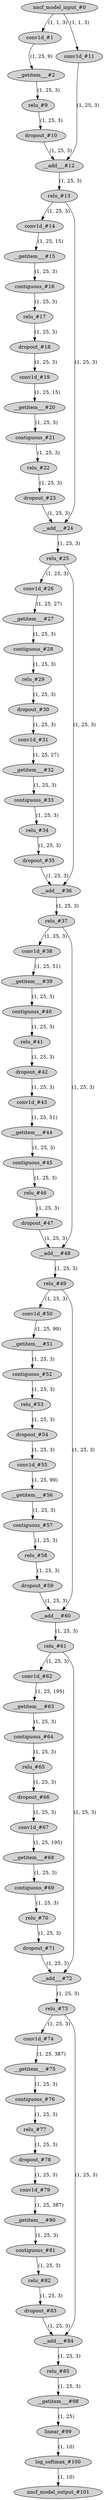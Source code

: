 strict digraph  {
"0 /nncf_model_input_0" [id=0, label="nncf_model_input_#0", style=filled, type=nncf_model_input];
"1 TCN/TemporalConvNet[tcn]/Sequential[network]/TemporalBlock[0]/Sequential[net]/NNCFConv1d[0]/conv1d_0" [id=1, label="conv1d_#1", style=filled, type=conv1d];
"2 TCN/TemporalConvNet[tcn]/Sequential[network]/TemporalBlock[0]/Sequential[net]/Chomp1d[1]/__getitem___0" [id=2, label="__getitem___#2", style=filled, type=__getitem__];
"3 TCN/TemporalConvNet[tcn]/Sequential[network]/TemporalBlock[0]/Sequential[net]/ReLU[6]/relu_0" [id=3, label="relu_#9", style=filled, type=relu];
"4 TCN/TemporalConvNet[tcn]/Sequential[network]/TemporalBlock[0]/Sequential[net]/Dropout[7]/dropout_0" [id=4, label="dropout_#10", style=filled, type=dropout];
"5 TCN/TemporalConvNet[tcn]/Sequential[network]/TemporalBlock[0]/NNCFConv1d[downsample]/conv1d_0" [id=5, label="conv1d_#11", style=filled, type=conv1d];
"6 TCN/TemporalConvNet[tcn]/Sequential[network]/TemporalBlock[0]/__add___0" [id=6, label="__add___#12", style=filled, type=__add__];
"7 TCN/TemporalConvNet[tcn]/Sequential[network]/TemporalBlock[0]/ReLU[relu]/relu_0" [id=7, label="relu_#13", style=filled, type=relu];
"8 TCN/TemporalConvNet[tcn]/Sequential[network]/TemporalBlock[1]/Sequential[net]/NNCFConv1d[0]/conv1d_0" [id=8, label="conv1d_#14", style=filled, type=conv1d];
"9 TCN/TemporalConvNet[tcn]/Sequential[network]/TemporalBlock[1]/Sequential[net]/Chomp1d[1]/__getitem___0" [id=9, label="__getitem___#15", style=filled, type=__getitem__];
"10 TCN/TemporalConvNet[tcn]/Sequential[network]/TemporalBlock[1]/Sequential[net]/Chomp1d[1]/contiguous_0" [id=10, label="contiguous_#16", style=filled, type=contiguous];
"11 TCN/TemporalConvNet[tcn]/Sequential[network]/TemporalBlock[1]/Sequential[net]/ReLU[2]/relu_0" [id=11, label="relu_#17", style=filled, type=relu];
"12 TCN/TemporalConvNet[tcn]/Sequential[network]/TemporalBlock[1]/Sequential[net]/Dropout[3]/dropout_0" [id=12, label="dropout_#18", style=filled, type=dropout];
"13 TCN/TemporalConvNet[tcn]/Sequential[network]/TemporalBlock[1]/Sequential[net]/NNCFConv1d[4]/conv1d_0" [id=13, label="conv1d_#19", style=filled, type=conv1d];
"14 TCN/TemporalConvNet[tcn]/Sequential[network]/TemporalBlock[1]/Sequential[net]/Chomp1d[5]/__getitem___0" [id=14, label="__getitem___#20", style=filled, type=__getitem__];
"15 TCN/TemporalConvNet[tcn]/Sequential[network]/TemporalBlock[1]/Sequential[net]/Chomp1d[5]/contiguous_0" [id=15, label="contiguous_#21", style=filled, type=contiguous];
"16 TCN/TemporalConvNet[tcn]/Sequential[network]/TemporalBlock[1]/Sequential[net]/ReLU[6]/relu_0" [id=16, label="relu_#22", style=filled, type=relu];
"17 TCN/TemporalConvNet[tcn]/Sequential[network]/TemporalBlock[1]/Sequential[net]/Dropout[7]/dropout_0" [id=17, label="dropout_#23", style=filled, type=dropout];
"18 TCN/TemporalConvNet[tcn]/Sequential[network]/TemporalBlock[1]/__add___0" [id=18, label="__add___#24", style=filled, type=__add__];
"19 TCN/TemporalConvNet[tcn]/Sequential[network]/TemporalBlock[1]/ReLU[relu]/relu_0" [id=19, label="relu_#25", style=filled, type=relu];
"20 TCN/TemporalConvNet[tcn]/Sequential[network]/TemporalBlock[2]/Sequential[net]/NNCFConv1d[0]/conv1d_0" [id=20, label="conv1d_#26", style=filled, type=conv1d];
"21 TCN/TemporalConvNet[tcn]/Sequential[network]/TemporalBlock[2]/Sequential[net]/Chomp1d[1]/__getitem___0" [id=21, label="__getitem___#27", style=filled, type=__getitem__];
"22 TCN/TemporalConvNet[tcn]/Sequential[network]/TemporalBlock[2]/Sequential[net]/Chomp1d[1]/contiguous_0" [id=22, label="contiguous_#28", style=filled, type=contiguous];
"23 TCN/TemporalConvNet[tcn]/Sequential[network]/TemporalBlock[2]/Sequential[net]/ReLU[2]/relu_0" [id=23, label="relu_#29", style=filled, type=relu];
"24 TCN/TemporalConvNet[tcn]/Sequential[network]/TemporalBlock[2]/Sequential[net]/Dropout[3]/dropout_0" [id=24, label="dropout_#30", style=filled, type=dropout];
"25 TCN/TemporalConvNet[tcn]/Sequential[network]/TemporalBlock[2]/Sequential[net]/NNCFConv1d[4]/conv1d_0" [id=25, label="conv1d_#31", style=filled, type=conv1d];
"26 TCN/TemporalConvNet[tcn]/Sequential[network]/TemporalBlock[2]/Sequential[net]/Chomp1d[5]/__getitem___0" [id=26, label="__getitem___#32", style=filled, type=__getitem__];
"27 TCN/TemporalConvNet[tcn]/Sequential[network]/TemporalBlock[2]/Sequential[net]/Chomp1d[5]/contiguous_0" [id=27, label="contiguous_#33", style=filled, type=contiguous];
"28 TCN/TemporalConvNet[tcn]/Sequential[network]/TemporalBlock[2]/Sequential[net]/ReLU[6]/relu_0" [id=28, label="relu_#34", style=filled, type=relu];
"29 TCN/TemporalConvNet[tcn]/Sequential[network]/TemporalBlock[2]/Sequential[net]/Dropout[7]/dropout_0" [id=29, label="dropout_#35", style=filled, type=dropout];
"30 TCN/TemporalConvNet[tcn]/Sequential[network]/TemporalBlock[2]/__add___0" [id=30, label="__add___#36", style=filled, type=__add__];
"31 TCN/TemporalConvNet[tcn]/Sequential[network]/TemporalBlock[2]/ReLU[relu]/relu_0" [id=31, label="relu_#37", style=filled, type=relu];
"32 TCN/TemporalConvNet[tcn]/Sequential[network]/TemporalBlock[3]/Sequential[net]/NNCFConv1d[0]/conv1d_0" [id=32, label="conv1d_#38", style=filled, type=conv1d];
"33 TCN/TemporalConvNet[tcn]/Sequential[network]/TemporalBlock[3]/Sequential[net]/Chomp1d[1]/__getitem___0" [id=33, label="__getitem___#39", style=filled, type=__getitem__];
"34 TCN/TemporalConvNet[tcn]/Sequential[network]/TemporalBlock[3]/Sequential[net]/Chomp1d[1]/contiguous_0" [id=34, label="contiguous_#40", style=filled, type=contiguous];
"35 TCN/TemporalConvNet[tcn]/Sequential[network]/TemporalBlock[3]/Sequential[net]/ReLU[2]/relu_0" [id=35, label="relu_#41", style=filled, type=relu];
"36 TCN/TemporalConvNet[tcn]/Sequential[network]/TemporalBlock[3]/Sequential[net]/Dropout[3]/dropout_0" [id=36, label="dropout_#42", style=filled, type=dropout];
"37 TCN/TemporalConvNet[tcn]/Sequential[network]/TemporalBlock[3]/Sequential[net]/NNCFConv1d[4]/conv1d_0" [id=37, label="conv1d_#43", style=filled, type=conv1d];
"38 TCN/TemporalConvNet[tcn]/Sequential[network]/TemporalBlock[3]/Sequential[net]/Chomp1d[5]/__getitem___0" [id=38, label="__getitem___#44", style=filled, type=__getitem__];
"39 TCN/TemporalConvNet[tcn]/Sequential[network]/TemporalBlock[3]/Sequential[net]/Chomp1d[5]/contiguous_0" [id=39, label="contiguous_#45", style=filled, type=contiguous];
"40 TCN/TemporalConvNet[tcn]/Sequential[network]/TemporalBlock[3]/Sequential[net]/ReLU[6]/relu_0" [id=40, label="relu_#46", style=filled, type=relu];
"41 TCN/TemporalConvNet[tcn]/Sequential[network]/TemporalBlock[3]/Sequential[net]/Dropout[7]/dropout_0" [id=41, label="dropout_#47", style=filled, type=dropout];
"42 TCN/TemporalConvNet[tcn]/Sequential[network]/TemporalBlock[3]/__add___0" [id=42, label="__add___#48", style=filled, type=__add__];
"43 TCN/TemporalConvNet[tcn]/Sequential[network]/TemporalBlock[3]/ReLU[relu]/relu_0" [id=43, label="relu_#49", style=filled, type=relu];
"44 TCN/TemporalConvNet[tcn]/Sequential[network]/TemporalBlock[4]/Sequential[net]/NNCFConv1d[0]/conv1d_0" [id=44, label="conv1d_#50", style=filled, type=conv1d];
"45 TCN/TemporalConvNet[tcn]/Sequential[network]/TemporalBlock[4]/Sequential[net]/Chomp1d[1]/__getitem___0" [id=45, label="__getitem___#51", style=filled, type=__getitem__];
"46 TCN/TemporalConvNet[tcn]/Sequential[network]/TemporalBlock[4]/Sequential[net]/Chomp1d[1]/contiguous_0" [id=46, label="contiguous_#52", style=filled, type=contiguous];
"47 TCN/TemporalConvNet[tcn]/Sequential[network]/TemporalBlock[4]/Sequential[net]/ReLU[2]/relu_0" [id=47, label="relu_#53", style=filled, type=relu];
"48 TCN/TemporalConvNet[tcn]/Sequential[network]/TemporalBlock[4]/Sequential[net]/Dropout[3]/dropout_0" [id=48, label="dropout_#54", style=filled, type=dropout];
"49 TCN/TemporalConvNet[tcn]/Sequential[network]/TemporalBlock[4]/Sequential[net]/NNCFConv1d[4]/conv1d_0" [id=49, label="conv1d_#55", style=filled, type=conv1d];
"50 TCN/TemporalConvNet[tcn]/Sequential[network]/TemporalBlock[4]/Sequential[net]/Chomp1d[5]/__getitem___0" [id=50, label="__getitem___#56", style=filled, type=__getitem__];
"51 TCN/TemporalConvNet[tcn]/Sequential[network]/TemporalBlock[4]/Sequential[net]/Chomp1d[5]/contiguous_0" [id=51, label="contiguous_#57", style=filled, type=contiguous];
"52 TCN/TemporalConvNet[tcn]/Sequential[network]/TemporalBlock[4]/Sequential[net]/ReLU[6]/relu_0" [id=52, label="relu_#58", style=filled, type=relu];
"53 TCN/TemporalConvNet[tcn]/Sequential[network]/TemporalBlock[4]/Sequential[net]/Dropout[7]/dropout_0" [id=53, label="dropout_#59", style=filled, type=dropout];
"54 TCN/TemporalConvNet[tcn]/Sequential[network]/TemporalBlock[4]/__add___0" [id=54, label="__add___#60", style=filled, type=__add__];
"55 TCN/TemporalConvNet[tcn]/Sequential[network]/TemporalBlock[4]/ReLU[relu]/relu_0" [id=55, label="relu_#61", style=filled, type=relu];
"56 TCN/TemporalConvNet[tcn]/Sequential[network]/TemporalBlock[5]/Sequential[net]/NNCFConv1d[0]/conv1d_0" [id=56, label="conv1d_#62", style=filled, type=conv1d];
"57 TCN/TemporalConvNet[tcn]/Sequential[network]/TemporalBlock[5]/Sequential[net]/Chomp1d[1]/__getitem___0" [id=57, label="__getitem___#63", style=filled, type=__getitem__];
"58 TCN/TemporalConvNet[tcn]/Sequential[network]/TemporalBlock[5]/Sequential[net]/Chomp1d[1]/contiguous_0" [id=58, label="contiguous_#64", style=filled, type=contiguous];
"59 TCN/TemporalConvNet[tcn]/Sequential[network]/TemporalBlock[5]/Sequential[net]/ReLU[2]/relu_0" [id=59, label="relu_#65", style=filled, type=relu];
"60 TCN/TemporalConvNet[tcn]/Sequential[network]/TemporalBlock[5]/Sequential[net]/Dropout[3]/dropout_0" [id=60, label="dropout_#66", style=filled, type=dropout];
"61 TCN/TemporalConvNet[tcn]/Sequential[network]/TemporalBlock[5]/Sequential[net]/NNCFConv1d[4]/conv1d_0" [id=61, label="conv1d_#67", style=filled, type=conv1d];
"62 TCN/TemporalConvNet[tcn]/Sequential[network]/TemporalBlock[5]/Sequential[net]/Chomp1d[5]/__getitem___0" [id=62, label="__getitem___#68", style=filled, type=__getitem__];
"63 TCN/TemporalConvNet[tcn]/Sequential[network]/TemporalBlock[5]/Sequential[net]/Chomp1d[5]/contiguous_0" [id=63, label="contiguous_#69", style=filled, type=contiguous];
"64 TCN/TemporalConvNet[tcn]/Sequential[network]/TemporalBlock[5]/Sequential[net]/ReLU[6]/relu_0" [id=64, label="relu_#70", style=filled, type=relu];
"65 TCN/TemporalConvNet[tcn]/Sequential[network]/TemporalBlock[5]/Sequential[net]/Dropout[7]/dropout_0" [id=65, label="dropout_#71", style=filled, type=dropout];
"66 TCN/TemporalConvNet[tcn]/Sequential[network]/TemporalBlock[5]/__add___0" [id=66, label="__add___#72", style=filled, type=__add__];
"67 TCN/TemporalConvNet[tcn]/Sequential[network]/TemporalBlock[5]/ReLU[relu]/relu_0" [id=67, label="relu_#73", style=filled, type=relu];
"68 TCN/TemporalConvNet[tcn]/Sequential[network]/TemporalBlock[6]/Sequential[net]/NNCFConv1d[0]/conv1d_0" [id=68, label="conv1d_#74", style=filled, type=conv1d];
"69 TCN/TemporalConvNet[tcn]/Sequential[network]/TemporalBlock[6]/Sequential[net]/Chomp1d[1]/__getitem___0" [id=69, label="__getitem___#75", style=filled, type=__getitem__];
"70 TCN/TemporalConvNet[tcn]/Sequential[network]/TemporalBlock[6]/Sequential[net]/Chomp1d[1]/contiguous_0" [id=70, label="contiguous_#76", style=filled, type=contiguous];
"71 TCN/TemporalConvNet[tcn]/Sequential[network]/TemporalBlock[6]/Sequential[net]/ReLU[2]/relu_0" [id=71, label="relu_#77", style=filled, type=relu];
"72 TCN/TemporalConvNet[tcn]/Sequential[network]/TemporalBlock[6]/Sequential[net]/Dropout[3]/dropout_0" [id=72, label="dropout_#78", style=filled, type=dropout];
"73 TCN/TemporalConvNet[tcn]/Sequential[network]/TemporalBlock[6]/Sequential[net]/NNCFConv1d[4]/conv1d_0" [id=73, label="conv1d_#79", style=filled, type=conv1d];
"74 TCN/TemporalConvNet[tcn]/Sequential[network]/TemporalBlock[6]/Sequential[net]/Chomp1d[5]/__getitem___0" [id=74, label="__getitem___#80", style=filled, type=__getitem__];
"75 TCN/TemporalConvNet[tcn]/Sequential[network]/TemporalBlock[6]/Sequential[net]/Chomp1d[5]/contiguous_0" [id=75, label="contiguous_#81", style=filled, type=contiguous];
"76 TCN/TemporalConvNet[tcn]/Sequential[network]/TemporalBlock[6]/Sequential[net]/ReLU[6]/relu_0" [id=76, label="relu_#82", style=filled, type=relu];
"77 TCN/TemporalConvNet[tcn]/Sequential[network]/TemporalBlock[6]/Sequential[net]/Dropout[7]/dropout_0" [id=77, label="dropout_#83", style=filled, type=dropout];
"78 TCN/TemporalConvNet[tcn]/Sequential[network]/TemporalBlock[6]/__add___0" [id=78, label="__add___#84", style=filled, type=__add__];
"79 TCN/TemporalConvNet[tcn]/Sequential[network]/TemporalBlock[6]/ReLU[relu]/relu_0" [id=79, label="relu_#85", style=filled, type=relu];
"80 TCN/__getitem___0" [id=80, label="__getitem___#98", style=filled, type=__getitem__];
"81 TCN/NNCFLinear[linear]/linear_0" [id=81, label="linear_#99", style=filled, type=linear];
"82 TCN/log_softmax_0" [id=82, label="log_softmax_#100", style=filled, type=log_softmax];
"83 /nncf_model_output_0" [id=83, label="nncf_model_output_#101", style=filled, type=nncf_model_output];
"0 /nncf_model_input_0" -> "1 TCN/TemporalConvNet[tcn]/Sequential[network]/TemporalBlock[0]/Sequential[net]/NNCFConv1d[0]/conv1d_0"  [label="(1, 1, 3)", style=solid];
"0 /nncf_model_input_0" -> "5 TCN/TemporalConvNet[tcn]/Sequential[network]/TemporalBlock[0]/NNCFConv1d[downsample]/conv1d_0"  [label="(1, 1, 3)", style=solid];
"1 TCN/TemporalConvNet[tcn]/Sequential[network]/TemporalBlock[0]/Sequential[net]/NNCFConv1d[0]/conv1d_0" -> "2 TCN/TemporalConvNet[tcn]/Sequential[network]/TemporalBlock[0]/Sequential[net]/Chomp1d[1]/__getitem___0"  [label="(1, 25, 9)", style=solid];
"2 TCN/TemporalConvNet[tcn]/Sequential[network]/TemporalBlock[0]/Sequential[net]/Chomp1d[1]/__getitem___0" -> "3 TCN/TemporalConvNet[tcn]/Sequential[network]/TemporalBlock[0]/Sequential[net]/ReLU[6]/relu_0"  [label="(1, 25, 3)", style=solid];
"3 TCN/TemporalConvNet[tcn]/Sequential[network]/TemporalBlock[0]/Sequential[net]/ReLU[6]/relu_0" -> "4 TCN/TemporalConvNet[tcn]/Sequential[network]/TemporalBlock[0]/Sequential[net]/Dropout[7]/dropout_0"  [label="(1, 25, 3)", style=solid];
"4 TCN/TemporalConvNet[tcn]/Sequential[network]/TemporalBlock[0]/Sequential[net]/Dropout[7]/dropout_0" -> "6 TCN/TemporalConvNet[tcn]/Sequential[network]/TemporalBlock[0]/__add___0"  [label="(1, 25, 3)", style=solid];
"5 TCN/TemporalConvNet[tcn]/Sequential[network]/TemporalBlock[0]/NNCFConv1d[downsample]/conv1d_0" -> "6 TCN/TemporalConvNet[tcn]/Sequential[network]/TemporalBlock[0]/__add___0"  [label="(1, 25, 3)", style=solid];
"6 TCN/TemporalConvNet[tcn]/Sequential[network]/TemporalBlock[0]/__add___0" -> "7 TCN/TemporalConvNet[tcn]/Sequential[network]/TemporalBlock[0]/ReLU[relu]/relu_0"  [label="(1, 25, 3)", style=solid];
"7 TCN/TemporalConvNet[tcn]/Sequential[network]/TemporalBlock[0]/ReLU[relu]/relu_0" -> "8 TCN/TemporalConvNet[tcn]/Sequential[network]/TemporalBlock[1]/Sequential[net]/NNCFConv1d[0]/conv1d_0"  [label="(1, 25, 3)", style=solid];
"7 TCN/TemporalConvNet[tcn]/Sequential[network]/TemporalBlock[0]/ReLU[relu]/relu_0" -> "18 TCN/TemporalConvNet[tcn]/Sequential[network]/TemporalBlock[1]/__add___0"  [label="(1, 25, 3)", style=solid];
"8 TCN/TemporalConvNet[tcn]/Sequential[network]/TemporalBlock[1]/Sequential[net]/NNCFConv1d[0]/conv1d_0" -> "9 TCN/TemporalConvNet[tcn]/Sequential[network]/TemporalBlock[1]/Sequential[net]/Chomp1d[1]/__getitem___0"  [label="(1, 25, 15)", style=solid];
"9 TCN/TemporalConvNet[tcn]/Sequential[network]/TemporalBlock[1]/Sequential[net]/Chomp1d[1]/__getitem___0" -> "10 TCN/TemporalConvNet[tcn]/Sequential[network]/TemporalBlock[1]/Sequential[net]/Chomp1d[1]/contiguous_0"  [label="(1, 25, 3)", style=solid];
"10 TCN/TemporalConvNet[tcn]/Sequential[network]/TemporalBlock[1]/Sequential[net]/Chomp1d[1]/contiguous_0" -> "11 TCN/TemporalConvNet[tcn]/Sequential[network]/TemporalBlock[1]/Sequential[net]/ReLU[2]/relu_0"  [label="(1, 25, 3)", style=solid];
"11 TCN/TemporalConvNet[tcn]/Sequential[network]/TemporalBlock[1]/Sequential[net]/ReLU[2]/relu_0" -> "12 TCN/TemporalConvNet[tcn]/Sequential[network]/TemporalBlock[1]/Sequential[net]/Dropout[3]/dropout_0"  [label="(1, 25, 3)", style=solid];
"12 TCN/TemporalConvNet[tcn]/Sequential[network]/TemporalBlock[1]/Sequential[net]/Dropout[3]/dropout_0" -> "13 TCN/TemporalConvNet[tcn]/Sequential[network]/TemporalBlock[1]/Sequential[net]/NNCFConv1d[4]/conv1d_0"  [label="(1, 25, 3)", style=solid];
"13 TCN/TemporalConvNet[tcn]/Sequential[network]/TemporalBlock[1]/Sequential[net]/NNCFConv1d[4]/conv1d_0" -> "14 TCN/TemporalConvNet[tcn]/Sequential[network]/TemporalBlock[1]/Sequential[net]/Chomp1d[5]/__getitem___0"  [label="(1, 25, 15)", style=solid];
"14 TCN/TemporalConvNet[tcn]/Sequential[network]/TemporalBlock[1]/Sequential[net]/Chomp1d[5]/__getitem___0" -> "15 TCN/TemporalConvNet[tcn]/Sequential[network]/TemporalBlock[1]/Sequential[net]/Chomp1d[5]/contiguous_0"  [label="(1, 25, 3)", style=solid];
"15 TCN/TemporalConvNet[tcn]/Sequential[network]/TemporalBlock[1]/Sequential[net]/Chomp1d[5]/contiguous_0" -> "16 TCN/TemporalConvNet[tcn]/Sequential[network]/TemporalBlock[1]/Sequential[net]/ReLU[6]/relu_0"  [label="(1, 25, 3)", style=solid];
"16 TCN/TemporalConvNet[tcn]/Sequential[network]/TemporalBlock[1]/Sequential[net]/ReLU[6]/relu_0" -> "17 TCN/TemporalConvNet[tcn]/Sequential[network]/TemporalBlock[1]/Sequential[net]/Dropout[7]/dropout_0"  [label="(1, 25, 3)", style=solid];
"17 TCN/TemporalConvNet[tcn]/Sequential[network]/TemporalBlock[1]/Sequential[net]/Dropout[7]/dropout_0" -> "18 TCN/TemporalConvNet[tcn]/Sequential[network]/TemporalBlock[1]/__add___0"  [label="(1, 25, 3)", style=solid];
"18 TCN/TemporalConvNet[tcn]/Sequential[network]/TemporalBlock[1]/__add___0" -> "19 TCN/TemporalConvNet[tcn]/Sequential[network]/TemporalBlock[1]/ReLU[relu]/relu_0"  [label="(1, 25, 3)", style=solid];
"19 TCN/TemporalConvNet[tcn]/Sequential[network]/TemporalBlock[1]/ReLU[relu]/relu_0" -> "20 TCN/TemporalConvNet[tcn]/Sequential[network]/TemporalBlock[2]/Sequential[net]/NNCFConv1d[0]/conv1d_0"  [label="(1, 25, 3)", style=solid];
"19 TCN/TemporalConvNet[tcn]/Sequential[network]/TemporalBlock[1]/ReLU[relu]/relu_0" -> "30 TCN/TemporalConvNet[tcn]/Sequential[network]/TemporalBlock[2]/__add___0"  [label="(1, 25, 3)", style=solid];
"20 TCN/TemporalConvNet[tcn]/Sequential[network]/TemporalBlock[2]/Sequential[net]/NNCFConv1d[0]/conv1d_0" -> "21 TCN/TemporalConvNet[tcn]/Sequential[network]/TemporalBlock[2]/Sequential[net]/Chomp1d[1]/__getitem___0"  [label="(1, 25, 27)", style=solid];
"21 TCN/TemporalConvNet[tcn]/Sequential[network]/TemporalBlock[2]/Sequential[net]/Chomp1d[1]/__getitem___0" -> "22 TCN/TemporalConvNet[tcn]/Sequential[network]/TemporalBlock[2]/Sequential[net]/Chomp1d[1]/contiguous_0"  [label="(1, 25, 3)", style=solid];
"22 TCN/TemporalConvNet[tcn]/Sequential[network]/TemporalBlock[2]/Sequential[net]/Chomp1d[1]/contiguous_0" -> "23 TCN/TemporalConvNet[tcn]/Sequential[network]/TemporalBlock[2]/Sequential[net]/ReLU[2]/relu_0"  [label="(1, 25, 3)", style=solid];
"23 TCN/TemporalConvNet[tcn]/Sequential[network]/TemporalBlock[2]/Sequential[net]/ReLU[2]/relu_0" -> "24 TCN/TemporalConvNet[tcn]/Sequential[network]/TemporalBlock[2]/Sequential[net]/Dropout[3]/dropout_0"  [label="(1, 25, 3)", style=solid];
"24 TCN/TemporalConvNet[tcn]/Sequential[network]/TemporalBlock[2]/Sequential[net]/Dropout[3]/dropout_0" -> "25 TCN/TemporalConvNet[tcn]/Sequential[network]/TemporalBlock[2]/Sequential[net]/NNCFConv1d[4]/conv1d_0"  [label="(1, 25, 3)", style=solid];
"25 TCN/TemporalConvNet[tcn]/Sequential[network]/TemporalBlock[2]/Sequential[net]/NNCFConv1d[4]/conv1d_0" -> "26 TCN/TemporalConvNet[tcn]/Sequential[network]/TemporalBlock[2]/Sequential[net]/Chomp1d[5]/__getitem___0"  [label="(1, 25, 27)", style=solid];
"26 TCN/TemporalConvNet[tcn]/Sequential[network]/TemporalBlock[2]/Sequential[net]/Chomp1d[5]/__getitem___0" -> "27 TCN/TemporalConvNet[tcn]/Sequential[network]/TemporalBlock[2]/Sequential[net]/Chomp1d[5]/contiguous_0"  [label="(1, 25, 3)", style=solid];
"27 TCN/TemporalConvNet[tcn]/Sequential[network]/TemporalBlock[2]/Sequential[net]/Chomp1d[5]/contiguous_0" -> "28 TCN/TemporalConvNet[tcn]/Sequential[network]/TemporalBlock[2]/Sequential[net]/ReLU[6]/relu_0"  [label="(1, 25, 3)", style=solid];
"28 TCN/TemporalConvNet[tcn]/Sequential[network]/TemporalBlock[2]/Sequential[net]/ReLU[6]/relu_0" -> "29 TCN/TemporalConvNet[tcn]/Sequential[network]/TemporalBlock[2]/Sequential[net]/Dropout[7]/dropout_0"  [label="(1, 25, 3)", style=solid];
"29 TCN/TemporalConvNet[tcn]/Sequential[network]/TemporalBlock[2]/Sequential[net]/Dropout[7]/dropout_0" -> "30 TCN/TemporalConvNet[tcn]/Sequential[network]/TemporalBlock[2]/__add___0"  [label="(1, 25, 3)", style=solid];
"30 TCN/TemporalConvNet[tcn]/Sequential[network]/TemporalBlock[2]/__add___0" -> "31 TCN/TemporalConvNet[tcn]/Sequential[network]/TemporalBlock[2]/ReLU[relu]/relu_0"  [label="(1, 25, 3)", style=solid];
"31 TCN/TemporalConvNet[tcn]/Sequential[network]/TemporalBlock[2]/ReLU[relu]/relu_0" -> "32 TCN/TemporalConvNet[tcn]/Sequential[network]/TemporalBlock[3]/Sequential[net]/NNCFConv1d[0]/conv1d_0"  [label="(1, 25, 3)", style=solid];
"31 TCN/TemporalConvNet[tcn]/Sequential[network]/TemporalBlock[2]/ReLU[relu]/relu_0" -> "42 TCN/TemporalConvNet[tcn]/Sequential[network]/TemporalBlock[3]/__add___0"  [label="(1, 25, 3)", style=solid];
"32 TCN/TemporalConvNet[tcn]/Sequential[network]/TemporalBlock[3]/Sequential[net]/NNCFConv1d[0]/conv1d_0" -> "33 TCN/TemporalConvNet[tcn]/Sequential[network]/TemporalBlock[3]/Sequential[net]/Chomp1d[1]/__getitem___0"  [label="(1, 25, 51)", style=solid];
"33 TCN/TemporalConvNet[tcn]/Sequential[network]/TemporalBlock[3]/Sequential[net]/Chomp1d[1]/__getitem___0" -> "34 TCN/TemporalConvNet[tcn]/Sequential[network]/TemporalBlock[3]/Sequential[net]/Chomp1d[1]/contiguous_0"  [label="(1, 25, 3)", style=solid];
"34 TCN/TemporalConvNet[tcn]/Sequential[network]/TemporalBlock[3]/Sequential[net]/Chomp1d[1]/contiguous_0" -> "35 TCN/TemporalConvNet[tcn]/Sequential[network]/TemporalBlock[3]/Sequential[net]/ReLU[2]/relu_0"  [label="(1, 25, 3)", style=solid];
"35 TCN/TemporalConvNet[tcn]/Sequential[network]/TemporalBlock[3]/Sequential[net]/ReLU[2]/relu_0" -> "36 TCN/TemporalConvNet[tcn]/Sequential[network]/TemporalBlock[3]/Sequential[net]/Dropout[3]/dropout_0"  [label="(1, 25, 3)", style=solid];
"36 TCN/TemporalConvNet[tcn]/Sequential[network]/TemporalBlock[3]/Sequential[net]/Dropout[3]/dropout_0" -> "37 TCN/TemporalConvNet[tcn]/Sequential[network]/TemporalBlock[3]/Sequential[net]/NNCFConv1d[4]/conv1d_0"  [label="(1, 25, 3)", style=solid];
"37 TCN/TemporalConvNet[tcn]/Sequential[network]/TemporalBlock[3]/Sequential[net]/NNCFConv1d[4]/conv1d_0" -> "38 TCN/TemporalConvNet[tcn]/Sequential[network]/TemporalBlock[3]/Sequential[net]/Chomp1d[5]/__getitem___0"  [label="(1, 25, 51)", style=solid];
"38 TCN/TemporalConvNet[tcn]/Sequential[network]/TemporalBlock[3]/Sequential[net]/Chomp1d[5]/__getitem___0" -> "39 TCN/TemporalConvNet[tcn]/Sequential[network]/TemporalBlock[3]/Sequential[net]/Chomp1d[5]/contiguous_0"  [label="(1, 25, 3)", style=solid];
"39 TCN/TemporalConvNet[tcn]/Sequential[network]/TemporalBlock[3]/Sequential[net]/Chomp1d[5]/contiguous_0" -> "40 TCN/TemporalConvNet[tcn]/Sequential[network]/TemporalBlock[3]/Sequential[net]/ReLU[6]/relu_0"  [label="(1, 25, 3)", style=solid];
"40 TCN/TemporalConvNet[tcn]/Sequential[network]/TemporalBlock[3]/Sequential[net]/ReLU[6]/relu_0" -> "41 TCN/TemporalConvNet[tcn]/Sequential[network]/TemporalBlock[3]/Sequential[net]/Dropout[7]/dropout_0"  [label="(1, 25, 3)", style=solid];
"41 TCN/TemporalConvNet[tcn]/Sequential[network]/TemporalBlock[3]/Sequential[net]/Dropout[7]/dropout_0" -> "42 TCN/TemporalConvNet[tcn]/Sequential[network]/TemporalBlock[3]/__add___0"  [label="(1, 25, 3)", style=solid];
"42 TCN/TemporalConvNet[tcn]/Sequential[network]/TemporalBlock[3]/__add___0" -> "43 TCN/TemporalConvNet[tcn]/Sequential[network]/TemporalBlock[3]/ReLU[relu]/relu_0"  [label="(1, 25, 3)", style=solid];
"43 TCN/TemporalConvNet[tcn]/Sequential[network]/TemporalBlock[3]/ReLU[relu]/relu_0" -> "44 TCN/TemporalConvNet[tcn]/Sequential[network]/TemporalBlock[4]/Sequential[net]/NNCFConv1d[0]/conv1d_0"  [label="(1, 25, 3)", style=solid];
"43 TCN/TemporalConvNet[tcn]/Sequential[network]/TemporalBlock[3]/ReLU[relu]/relu_0" -> "54 TCN/TemporalConvNet[tcn]/Sequential[network]/TemporalBlock[4]/__add___0"  [label="(1, 25, 3)", style=solid];
"44 TCN/TemporalConvNet[tcn]/Sequential[network]/TemporalBlock[4]/Sequential[net]/NNCFConv1d[0]/conv1d_0" -> "45 TCN/TemporalConvNet[tcn]/Sequential[network]/TemporalBlock[4]/Sequential[net]/Chomp1d[1]/__getitem___0"  [label="(1, 25, 99)", style=solid];
"45 TCN/TemporalConvNet[tcn]/Sequential[network]/TemporalBlock[4]/Sequential[net]/Chomp1d[1]/__getitem___0" -> "46 TCN/TemporalConvNet[tcn]/Sequential[network]/TemporalBlock[4]/Sequential[net]/Chomp1d[1]/contiguous_0"  [label="(1, 25, 3)", style=solid];
"46 TCN/TemporalConvNet[tcn]/Sequential[network]/TemporalBlock[4]/Sequential[net]/Chomp1d[1]/contiguous_0" -> "47 TCN/TemporalConvNet[tcn]/Sequential[network]/TemporalBlock[4]/Sequential[net]/ReLU[2]/relu_0"  [label="(1, 25, 3)", style=solid];
"47 TCN/TemporalConvNet[tcn]/Sequential[network]/TemporalBlock[4]/Sequential[net]/ReLU[2]/relu_0" -> "48 TCN/TemporalConvNet[tcn]/Sequential[network]/TemporalBlock[4]/Sequential[net]/Dropout[3]/dropout_0"  [label="(1, 25, 3)", style=solid];
"48 TCN/TemporalConvNet[tcn]/Sequential[network]/TemporalBlock[4]/Sequential[net]/Dropout[3]/dropout_0" -> "49 TCN/TemporalConvNet[tcn]/Sequential[network]/TemporalBlock[4]/Sequential[net]/NNCFConv1d[4]/conv1d_0"  [label="(1, 25, 3)", style=solid];
"49 TCN/TemporalConvNet[tcn]/Sequential[network]/TemporalBlock[4]/Sequential[net]/NNCFConv1d[4]/conv1d_0" -> "50 TCN/TemporalConvNet[tcn]/Sequential[network]/TemporalBlock[4]/Sequential[net]/Chomp1d[5]/__getitem___0"  [label="(1, 25, 99)", style=solid];
"50 TCN/TemporalConvNet[tcn]/Sequential[network]/TemporalBlock[4]/Sequential[net]/Chomp1d[5]/__getitem___0" -> "51 TCN/TemporalConvNet[tcn]/Sequential[network]/TemporalBlock[4]/Sequential[net]/Chomp1d[5]/contiguous_0"  [label="(1, 25, 3)", style=solid];
"51 TCN/TemporalConvNet[tcn]/Sequential[network]/TemporalBlock[4]/Sequential[net]/Chomp1d[5]/contiguous_0" -> "52 TCN/TemporalConvNet[tcn]/Sequential[network]/TemporalBlock[4]/Sequential[net]/ReLU[6]/relu_0"  [label="(1, 25, 3)", style=solid];
"52 TCN/TemporalConvNet[tcn]/Sequential[network]/TemporalBlock[4]/Sequential[net]/ReLU[6]/relu_0" -> "53 TCN/TemporalConvNet[tcn]/Sequential[network]/TemporalBlock[4]/Sequential[net]/Dropout[7]/dropout_0"  [label="(1, 25, 3)", style=solid];
"53 TCN/TemporalConvNet[tcn]/Sequential[network]/TemporalBlock[4]/Sequential[net]/Dropout[7]/dropout_0" -> "54 TCN/TemporalConvNet[tcn]/Sequential[network]/TemporalBlock[4]/__add___0"  [label="(1, 25, 3)", style=solid];
"54 TCN/TemporalConvNet[tcn]/Sequential[network]/TemporalBlock[4]/__add___0" -> "55 TCN/TemporalConvNet[tcn]/Sequential[network]/TemporalBlock[4]/ReLU[relu]/relu_0"  [label="(1, 25, 3)", style=solid];
"55 TCN/TemporalConvNet[tcn]/Sequential[network]/TemporalBlock[4]/ReLU[relu]/relu_0" -> "56 TCN/TemporalConvNet[tcn]/Sequential[network]/TemporalBlock[5]/Sequential[net]/NNCFConv1d[0]/conv1d_0"  [label="(1, 25, 3)", style=solid];
"55 TCN/TemporalConvNet[tcn]/Sequential[network]/TemporalBlock[4]/ReLU[relu]/relu_0" -> "66 TCN/TemporalConvNet[tcn]/Sequential[network]/TemporalBlock[5]/__add___0"  [label="(1, 25, 3)", style=solid];
"56 TCN/TemporalConvNet[tcn]/Sequential[network]/TemporalBlock[5]/Sequential[net]/NNCFConv1d[0]/conv1d_0" -> "57 TCN/TemporalConvNet[tcn]/Sequential[network]/TemporalBlock[5]/Sequential[net]/Chomp1d[1]/__getitem___0"  [label="(1, 25, 195)", style=solid];
"57 TCN/TemporalConvNet[tcn]/Sequential[network]/TemporalBlock[5]/Sequential[net]/Chomp1d[1]/__getitem___0" -> "58 TCN/TemporalConvNet[tcn]/Sequential[network]/TemporalBlock[5]/Sequential[net]/Chomp1d[1]/contiguous_0"  [label="(1, 25, 3)", style=solid];
"58 TCN/TemporalConvNet[tcn]/Sequential[network]/TemporalBlock[5]/Sequential[net]/Chomp1d[1]/contiguous_0" -> "59 TCN/TemporalConvNet[tcn]/Sequential[network]/TemporalBlock[5]/Sequential[net]/ReLU[2]/relu_0"  [label="(1, 25, 3)", style=solid];
"59 TCN/TemporalConvNet[tcn]/Sequential[network]/TemporalBlock[5]/Sequential[net]/ReLU[2]/relu_0" -> "60 TCN/TemporalConvNet[tcn]/Sequential[network]/TemporalBlock[5]/Sequential[net]/Dropout[3]/dropout_0"  [label="(1, 25, 3)", style=solid];
"60 TCN/TemporalConvNet[tcn]/Sequential[network]/TemporalBlock[5]/Sequential[net]/Dropout[3]/dropout_0" -> "61 TCN/TemporalConvNet[tcn]/Sequential[network]/TemporalBlock[5]/Sequential[net]/NNCFConv1d[4]/conv1d_0"  [label="(1, 25, 3)", style=solid];
"61 TCN/TemporalConvNet[tcn]/Sequential[network]/TemporalBlock[5]/Sequential[net]/NNCFConv1d[4]/conv1d_0" -> "62 TCN/TemporalConvNet[tcn]/Sequential[network]/TemporalBlock[5]/Sequential[net]/Chomp1d[5]/__getitem___0"  [label="(1, 25, 195)", style=solid];
"62 TCN/TemporalConvNet[tcn]/Sequential[network]/TemporalBlock[5]/Sequential[net]/Chomp1d[5]/__getitem___0" -> "63 TCN/TemporalConvNet[tcn]/Sequential[network]/TemporalBlock[5]/Sequential[net]/Chomp1d[5]/contiguous_0"  [label="(1, 25, 3)", style=solid];
"63 TCN/TemporalConvNet[tcn]/Sequential[network]/TemporalBlock[5]/Sequential[net]/Chomp1d[5]/contiguous_0" -> "64 TCN/TemporalConvNet[tcn]/Sequential[network]/TemporalBlock[5]/Sequential[net]/ReLU[6]/relu_0"  [label="(1, 25, 3)", style=solid];
"64 TCN/TemporalConvNet[tcn]/Sequential[network]/TemporalBlock[5]/Sequential[net]/ReLU[6]/relu_0" -> "65 TCN/TemporalConvNet[tcn]/Sequential[network]/TemporalBlock[5]/Sequential[net]/Dropout[7]/dropout_0"  [label="(1, 25, 3)", style=solid];
"65 TCN/TemporalConvNet[tcn]/Sequential[network]/TemporalBlock[5]/Sequential[net]/Dropout[7]/dropout_0" -> "66 TCN/TemporalConvNet[tcn]/Sequential[network]/TemporalBlock[5]/__add___0"  [label="(1, 25, 3)", style=solid];
"66 TCN/TemporalConvNet[tcn]/Sequential[network]/TemporalBlock[5]/__add___0" -> "67 TCN/TemporalConvNet[tcn]/Sequential[network]/TemporalBlock[5]/ReLU[relu]/relu_0"  [label="(1, 25, 3)", style=solid];
"67 TCN/TemporalConvNet[tcn]/Sequential[network]/TemporalBlock[5]/ReLU[relu]/relu_0" -> "68 TCN/TemporalConvNet[tcn]/Sequential[network]/TemporalBlock[6]/Sequential[net]/NNCFConv1d[0]/conv1d_0"  [label="(1, 25, 3)", style=solid];
"67 TCN/TemporalConvNet[tcn]/Sequential[network]/TemporalBlock[5]/ReLU[relu]/relu_0" -> "78 TCN/TemporalConvNet[tcn]/Sequential[network]/TemporalBlock[6]/__add___0"  [label="(1, 25, 3)", style=solid];
"68 TCN/TemporalConvNet[tcn]/Sequential[network]/TemporalBlock[6]/Sequential[net]/NNCFConv1d[0]/conv1d_0" -> "69 TCN/TemporalConvNet[tcn]/Sequential[network]/TemporalBlock[6]/Sequential[net]/Chomp1d[1]/__getitem___0"  [label="(1, 25, 387)", style=solid];
"69 TCN/TemporalConvNet[tcn]/Sequential[network]/TemporalBlock[6]/Sequential[net]/Chomp1d[1]/__getitem___0" -> "70 TCN/TemporalConvNet[tcn]/Sequential[network]/TemporalBlock[6]/Sequential[net]/Chomp1d[1]/contiguous_0"  [label="(1, 25, 3)", style=solid];
"70 TCN/TemporalConvNet[tcn]/Sequential[network]/TemporalBlock[6]/Sequential[net]/Chomp1d[1]/contiguous_0" -> "71 TCN/TemporalConvNet[tcn]/Sequential[network]/TemporalBlock[6]/Sequential[net]/ReLU[2]/relu_0"  [label="(1, 25, 3)", style=solid];
"71 TCN/TemporalConvNet[tcn]/Sequential[network]/TemporalBlock[6]/Sequential[net]/ReLU[2]/relu_0" -> "72 TCN/TemporalConvNet[tcn]/Sequential[network]/TemporalBlock[6]/Sequential[net]/Dropout[3]/dropout_0"  [label="(1, 25, 3)", style=solid];
"72 TCN/TemporalConvNet[tcn]/Sequential[network]/TemporalBlock[6]/Sequential[net]/Dropout[3]/dropout_0" -> "73 TCN/TemporalConvNet[tcn]/Sequential[network]/TemporalBlock[6]/Sequential[net]/NNCFConv1d[4]/conv1d_0"  [label="(1, 25, 3)", style=solid];
"73 TCN/TemporalConvNet[tcn]/Sequential[network]/TemporalBlock[6]/Sequential[net]/NNCFConv1d[4]/conv1d_0" -> "74 TCN/TemporalConvNet[tcn]/Sequential[network]/TemporalBlock[6]/Sequential[net]/Chomp1d[5]/__getitem___0"  [label="(1, 25, 387)", style=solid];
"74 TCN/TemporalConvNet[tcn]/Sequential[network]/TemporalBlock[6]/Sequential[net]/Chomp1d[5]/__getitem___0" -> "75 TCN/TemporalConvNet[tcn]/Sequential[network]/TemporalBlock[6]/Sequential[net]/Chomp1d[5]/contiguous_0"  [label="(1, 25, 3)", style=solid];
"75 TCN/TemporalConvNet[tcn]/Sequential[network]/TemporalBlock[6]/Sequential[net]/Chomp1d[5]/contiguous_0" -> "76 TCN/TemporalConvNet[tcn]/Sequential[network]/TemporalBlock[6]/Sequential[net]/ReLU[6]/relu_0"  [label="(1, 25, 3)", style=solid];
"76 TCN/TemporalConvNet[tcn]/Sequential[network]/TemporalBlock[6]/Sequential[net]/ReLU[6]/relu_0" -> "77 TCN/TemporalConvNet[tcn]/Sequential[network]/TemporalBlock[6]/Sequential[net]/Dropout[7]/dropout_0"  [label="(1, 25, 3)", style=solid];
"77 TCN/TemporalConvNet[tcn]/Sequential[network]/TemporalBlock[6]/Sequential[net]/Dropout[7]/dropout_0" -> "78 TCN/TemporalConvNet[tcn]/Sequential[network]/TemporalBlock[6]/__add___0"  [label="(1, 25, 3)", style=solid];
"78 TCN/TemporalConvNet[tcn]/Sequential[network]/TemporalBlock[6]/__add___0" -> "79 TCN/TemporalConvNet[tcn]/Sequential[network]/TemporalBlock[6]/ReLU[relu]/relu_0"  [label="(1, 25, 3)", style=solid];
"79 TCN/TemporalConvNet[tcn]/Sequential[network]/TemporalBlock[6]/ReLU[relu]/relu_0" -> "80 TCN/__getitem___0"  [label="(1, 25, 3)", style=solid];
"80 TCN/__getitem___0" -> "81 TCN/NNCFLinear[linear]/linear_0"  [label="(1, 25)", style=solid];
"81 TCN/NNCFLinear[linear]/linear_0" -> "82 TCN/log_softmax_0"  [label="(1, 10)", style=solid];
"82 TCN/log_softmax_0" -> "83 /nncf_model_output_0"  [label="(1, 10)", style=solid];
}

